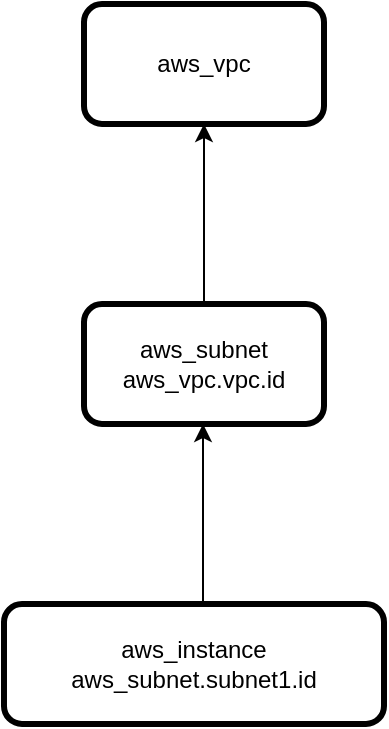 <mxfile version="16.0.0" type="device" pages="6"><diagram id="b5oJCEWMyFYrRd6jnJKM" name="Page-1"><mxGraphModel dx="1421" dy="799" grid="1" gridSize="10" guides="1" tooltips="1" connect="1" arrows="1" fold="1" page="1" pageScale="1" pageWidth="850" pageHeight="1100" math="0" shadow="0"><root><mxCell id="0"/><mxCell id="1" parent="0"/><mxCell id="KH8iNM44NsBBeB5rh1bY-1" value="aws_vpc" style="rounded=1;whiteSpace=wrap;html=1;strokeWidth=3;" parent="1" vertex="1"><mxGeometry x="340" y="180" width="120" height="60" as="geometry"/></mxCell><mxCell id="KH8iNM44NsBBeB5rh1bY-2" value="aws_subnet&lt;br&gt;aws_vpc.vpc.id" style="rounded=1;whiteSpace=wrap;html=1;strokeWidth=3;" parent="1" vertex="1"><mxGeometry x="340" y="330" width="120" height="60" as="geometry"/></mxCell><mxCell id="KH8iNM44NsBBeB5rh1bY-3" value="aws_instance&lt;br&gt;aws_subnet.subnet1.id" style="rounded=1;whiteSpace=wrap;html=1;strokeWidth=3;" parent="1" vertex="1"><mxGeometry x="300" y="480" width="190" height="60" as="geometry"/></mxCell><mxCell id="KH8iNM44NsBBeB5rh1bY-5" value="" style="endArrow=classic;html=1;rounded=0;exitX=0.5;exitY=0;exitDx=0;exitDy=0;" parent="1" source="KH8iNM44NsBBeB5rh1bY-2" edge="1"><mxGeometry width="50" height="50" relative="1" as="geometry"><mxPoint x="350" y="290" as="sourcePoint"/><mxPoint x="400" y="240" as="targetPoint"/></mxGeometry></mxCell><mxCell id="KH8iNM44NsBBeB5rh1bY-6" value="" style="endArrow=classic;html=1;rounded=0;exitX=0.5;exitY=0;exitDx=0;exitDy=0;" parent="1" edge="1"><mxGeometry width="50" height="50" relative="1" as="geometry"><mxPoint x="399.5" y="480" as="sourcePoint"/><mxPoint x="399.5" y="390" as="targetPoint"/></mxGeometry></mxCell></root></mxGraphModel></diagram><diagram id="yXFdzVb-WNefUGYK2Us4" name="Page-2"><mxGraphModel dx="1422" dy="800" grid="1" gridSize="10" guides="1" tooltips="1" connect="1" arrows="1" fold="1" page="1" pageScale="1" pageWidth="850" pageHeight="1100" math="0" shadow="0"><root><mxCell id="MukCajckhvl_l8_VbR9M-0"/><mxCell id="MukCajckhvl_l8_VbR9M-1" parent="MukCajckhvl_l8_VbR9M-0"/><mxCell id="MukCajckhvl_l8_VbR9M-2" value="aws_iam_role" style="rounded=1;whiteSpace=wrap;html=1;strokeWidth=3;" parent="MukCajckhvl_l8_VbR9M-1" vertex="1"><mxGeometry x="285" y="180" width="230" height="60" as="geometry"/></mxCell><mxCell id="MukCajckhvl_l8_VbR9M-4" value="aws_instance" style="rounded=1;whiteSpace=wrap;html=1;strokeWidth=3;" parent="MukCajckhvl_l8_VbR9M-1" vertex="1"><mxGeometry x="130" y="440" width="230" height="60" as="geometry"/></mxCell><mxCell id="MukCajckhvl_l8_VbR9M-6" value="" style="endArrow=classic;html=1;rounded=0;exitX=0.5;exitY=0;exitDx=0;exitDy=0;" parent="MukCajckhvl_l8_VbR9M-1" source="MukCajckhvl_l8_VbR9M-8" edge="1"><mxGeometry width="50" height="50" relative="1" as="geometry"><mxPoint x="390" y="330" as="sourcePoint"/><mxPoint x="390" y="240" as="targetPoint"/></mxGeometry></mxCell><mxCell id="MukCajckhvl_l8_VbR9M-7" value="aws_iam_role_policy" style="rounded=1;whiteSpace=wrap;html=1;strokeWidth=3;" parent="MukCajckhvl_l8_VbR9M-1" vertex="1"><mxGeometry x="440" y="320" width="230" height="60" as="geometry"/></mxCell><mxCell id="MukCajckhvl_l8_VbR9M-8" value="aws_iam_instance_profile" style="rounded=1;whiteSpace=wrap;html=1;strokeWidth=3;" parent="MukCajckhvl_l8_VbR9M-1" vertex="1"><mxGeometry x="130" y="320" width="230" height="60" as="geometry"/></mxCell><mxCell id="MukCajckhvl_l8_VbR9M-9" value="" style="endArrow=classic;html=1;rounded=0;exitX=0.5;exitY=0;exitDx=0;exitDy=0;" parent="MukCajckhvl_l8_VbR9M-1" source="MukCajckhvl_l8_VbR9M-7" edge="1"><mxGeometry width="50" height="50" relative="1" as="geometry"><mxPoint x="400" y="430" as="sourcePoint"/><mxPoint x="390" y="240" as="targetPoint"/></mxGeometry></mxCell><mxCell id="MukCajckhvl_l8_VbR9M-10" value="depends_on" style="rounded=0;whiteSpace=wrap;html=1;strokeWidth=3;" parent="MukCajckhvl_l8_VbR9M-1" vertex="1"><mxGeometry x="510" y="450" width="90" height="40" as="geometry"/></mxCell><mxCell id="MukCajckhvl_l8_VbR9M-11" value="" style="endArrow=none;dashed=1;html=1;rounded=0;entryX=0;entryY=0.5;entryDx=0;entryDy=0;" parent="MukCajckhvl_l8_VbR9M-1" target="MukCajckhvl_l8_VbR9M-10" edge="1"><mxGeometry width="50" height="50" relative="1" as="geometry"><mxPoint x="360" y="470" as="sourcePoint"/><mxPoint x="410" y="420" as="targetPoint"/></mxGeometry></mxCell><mxCell id="MukCajckhvl_l8_VbR9M-12" value="" style="endArrow=classic;html=1;rounded=0;exitX=0.433;exitY=0;exitDx=0;exitDy=0;exitPerimeter=0;dashed=1;" parent="MukCajckhvl_l8_VbR9M-1" source="MukCajckhvl_l8_VbR9M-10" edge="1"><mxGeometry width="50" height="50" relative="1" as="geometry"><mxPoint x="500" y="430" as="sourcePoint"/><mxPoint x="550" y="380" as="targetPoint"/></mxGeometry></mxCell><mxCell id="MukCajckhvl_l8_VbR9M-13" value="" style="endArrow=classic;html=1;rounded=0;exitX=0.474;exitY=-0.017;exitDx=0;exitDy=0;exitPerimeter=0;" parent="MukCajckhvl_l8_VbR9M-1" source="MukCajckhvl_l8_VbR9M-4" edge="1"><mxGeometry width="50" height="50" relative="1" as="geometry"><mxPoint x="190" y="430" as="sourcePoint"/><mxPoint x="240" y="380" as="targetPoint"/></mxGeometry></mxCell></root></mxGraphModel></diagram><diagram id="KLUEUSGqEvqKGlzYz3b6" name="Page-3"><mxGraphModel dx="1422" dy="800" grid="1" gridSize="10" guides="1" tooltips="1" connect="1" arrows="1" fold="1" page="1" pageScale="1" pageWidth="850" pageHeight="1100" math="0" shadow="0"><root><mxCell id="8Cy2cxIcTG0C7WHzA7dQ-0"/><mxCell id="8Cy2cxIcTG0C7WHzA7dQ-1" parent="8Cy2cxIcTG0C7WHzA7dQ-0"/><mxCell id="8Cy2cxIcTG0C7WHzA7dQ-9" value="" style="rounded=0;whiteSpace=wrap;html=1;fillColor=none;dashed=1;strokeWidth=4;" vertex="1" parent="8Cy2cxIcTG0C7WHzA7dQ-1"><mxGeometry x="160" y="110" width="340" height="320" as="geometry"/></mxCell><mxCell id="8Cy2cxIcTG0C7WHzA7dQ-10" value="" style="rounded=0;whiteSpace=wrap;html=1;strokeWidth=2;fillColor=none;" vertex="1" parent="8Cy2cxIcTG0C7WHzA7dQ-1"><mxGeometry x="140" y="79" width="380" height="381" as="geometry"/></mxCell><mxCell id="8Cy2cxIcTG0C7WHzA7dQ-2" value="" style="outlineConnect=0;dashed=0;verticalLabelPosition=bottom;verticalAlign=top;align=center;html=1;shape=mxgraph.aws3.virtual_private_cloud;fillColor=#F58534;gradientColor=none;" vertex="1" parent="8Cy2cxIcTG0C7WHzA7dQ-1"><mxGeometry x="288.5" y="360" width="79.5" height="54" as="geometry"/></mxCell><mxCell id="8Cy2cxIcTG0C7WHzA7dQ-3" value="" style="sketch=0;points=[[0,0,0],[0.25,0,0],[0.5,0,0],[0.75,0,0],[1,0,0],[0,1,0],[0.25,1,0],[0.5,1,0],[0.75,1,0],[1,1,0],[0,0.25,0],[0,0.5,0],[0,0.75,0],[1,0.25,0],[1,0.5,0],[1,0.75,0]];outlineConnect=0;fontColor=#232F3E;gradientColor=#F78E04;gradientDirection=north;fillColor=#D05C17;strokeColor=#ffffff;dashed=0;verticalLabelPosition=bottom;verticalAlign=top;align=center;html=1;fontSize=12;fontStyle=0;aspect=fixed;shape=mxgraph.aws4.resourceIcon;resIcon=mxgraph.aws4.ec2;" vertex="1" parent="8Cy2cxIcTG0C7WHzA7dQ-1"><mxGeometry x="290" y="170" width="78" height="78" as="geometry"/></mxCell><mxCell id="8Cy2cxIcTG0C7WHzA7dQ-4" value="" style="rounded=1;arcSize=10;dashed=0;fillColor=none;gradientColor=none;strokeWidth=2;" vertex="1" parent="8Cy2cxIcTG0C7WHzA7dQ-1"><mxGeometry x="229" y="140" width="200" height="200" as="geometry"/></mxCell><mxCell id="8Cy2cxIcTG0C7WHzA7dQ-6" value="subnet-1" style="text;html=1;strokeColor=none;fillColor=none;align=center;verticalAlign=middle;whiteSpace=wrap;rounded=0;" vertex="1" parent="8Cy2cxIcTG0C7WHzA7dQ-1"><mxGeometry x="298.25" y="280" width="60" height="30" as="geometry"/></mxCell><mxCell id="8Cy2cxIcTG0C7WHzA7dQ-7" value="" style="outlineConnect=0;dashed=0;verticalLabelPosition=bottom;verticalAlign=top;align=center;html=1;shape=mxgraph.aws3.internet_gateway;fillColor=#F58534;gradientColor=none;" vertex="1" parent="8Cy2cxIcTG0C7WHzA7dQ-1"><mxGeometry x="500" y="440" width="49" height="52" as="geometry"/></mxCell></root></mxGraphModel></diagram><diagram id="FNn7n5TGP1hnqBJHpbDO" name="Page-4"><mxGraphModel dx="1422" dy="800" grid="1" gridSize="10" guides="1" tooltips="1" connect="1" arrows="1" fold="1" page="1" pageScale="1" pageWidth="850" pageHeight="1100" math="0" shadow="0"><root><mxCell id="NzP8y8UrugyRb5gv5aeu-0"/><mxCell id="NzP8y8UrugyRb5gv5aeu-1" parent="NzP8y8UrugyRb5gv5aeu-0"/><mxCell id="NzP8y8UrugyRb5gv5aeu-4" value="" style="rounded=1;arcSize=10;dashed=0;fillColor=none;gradientColor=none;strokeWidth=2;" vertex="1" parent="NzP8y8UrugyRb5gv5aeu-1"><mxGeometry x="229" y="140" width="200" height="200" as="geometry"/></mxCell><mxCell id="NzP8y8UrugyRb5gv5aeu-17" value="" style="rounded=1;arcSize=10;dashed=0;fillColor=none;gradientColor=none;strokeWidth=2;" vertex="1" parent="NzP8y8UrugyRb5gv5aeu-1"><mxGeometry x="679.75" y="140" width="200" height="200" as="geometry"/></mxCell><mxCell id="NzP8y8UrugyRb5gv5aeu-7" value="" style="rounded=0;whiteSpace=wrap;html=1;fillColor=none;dashed=1;strokeWidth=4;" vertex="1" parent="NzP8y8UrugyRb5gv5aeu-1"><mxGeometry x="160" y="110" width="780" height="320" as="geometry"/></mxCell><mxCell id="NzP8y8UrugyRb5gv5aeu-3" value="" style="sketch=0;points=[[0,0,0],[0.25,0,0],[0.5,0,0],[0.75,0,0],[1,0,0],[0,1,0],[0.25,1,0],[0.5,1,0],[0.75,1,0],[1,1,0],[0,0.25,0],[0,0.5,0],[0,0.75,0],[1,0.25,0],[1,0.5,0],[1,0.75,0]];outlineConnect=0;fontColor=#232F3E;gradientColor=#F78E04;gradientDirection=north;fillColor=#D05C17;strokeColor=#ffffff;dashed=0;verticalLabelPosition=bottom;verticalAlign=top;align=center;html=1;fontSize=12;fontStyle=0;aspect=fixed;shape=mxgraph.aws4.resourceIcon;resIcon=mxgraph.aws4.ec2;" vertex="1" parent="NzP8y8UrugyRb5gv5aeu-1"><mxGeometry x="290" y="170" width="78" height="78" as="geometry"/></mxCell><mxCell id="NzP8y8UrugyRb5gv5aeu-6" value="subnet-1 AZ-1" style="text;html=1;strokeColor=none;fillColor=none;align=center;verticalAlign=middle;whiteSpace=wrap;rounded=0;" vertex="1" parent="NzP8y8UrugyRb5gv5aeu-1"><mxGeometry x="298.25" y="280" width="60" height="30" as="geometry"/></mxCell><mxCell id="NzP8y8UrugyRb5gv5aeu-8" value="" style="rounded=0;whiteSpace=wrap;html=1;strokeWidth=2;fillColor=none;" vertex="1" parent="NzP8y8UrugyRb5gv5aeu-1"><mxGeometry x="115" y="79.5" width="870" height="381" as="geometry"/></mxCell><mxCell id="NzP8y8UrugyRb5gv5aeu-2" value="" style="outlineConnect=0;dashed=0;verticalLabelPosition=bottom;verticalAlign=top;align=center;html=1;shape=mxgraph.aws3.virtual_private_cloud;fillColor=#F58534;gradientColor=none;" vertex="1" parent="NzP8y8UrugyRb5gv5aeu-1"><mxGeometry x="514.75" y="360" width="79.5" height="54" as="geometry"/></mxCell><mxCell id="NzP8y8UrugyRb5gv5aeu-9" value="" style="outlineConnect=0;dashed=0;verticalLabelPosition=bottom;verticalAlign=top;align=center;html=1;shape=mxgraph.aws3.internet_gateway;fillColor=#F58534;gradientColor=none;" vertex="1" parent="NzP8y8UrugyRb5gv5aeu-1"><mxGeometry x="960" y="440" width="49" height="52" as="geometry"/></mxCell><mxCell id="NzP8y8UrugyRb5gv5aeu-15" value="" style="sketch=0;points=[[0,0,0],[0.25,0,0],[0.5,0,0],[0.75,0,0],[1,0,0],[0,1,0],[0.25,1,0],[0.5,1,0],[0.75,1,0],[1,1,0],[0,0.25,0],[0,0.5,0],[0,0.75,0],[1,0.25,0],[1,0.5,0],[1,0.75,0]];outlineConnect=0;fontColor=#232F3E;gradientColor=#F78E04;gradientDirection=north;fillColor=#D05C17;strokeColor=#ffffff;dashed=0;verticalLabelPosition=bottom;verticalAlign=top;align=center;html=1;fontSize=12;fontStyle=0;aspect=fixed;shape=mxgraph.aws4.resourceIcon;resIcon=mxgraph.aws4.ec2;" vertex="1" parent="NzP8y8UrugyRb5gv5aeu-1"><mxGeometry x="741.5" y="155" width="78" height="78" as="geometry"/></mxCell><mxCell id="NzP8y8UrugyRb5gv5aeu-16" value="subnet-2 AZ-2" style="text;html=1;strokeColor=none;fillColor=none;align=center;verticalAlign=middle;whiteSpace=wrap;rounded=0;" vertex="1" parent="NzP8y8UrugyRb5gv5aeu-1"><mxGeometry x="750.5" y="280" width="60" height="30" as="geometry"/></mxCell><mxCell id="kKu8uuwvvXdXx7_gs_oZ-0" value="" style="outlineConnect=0;dashed=0;verticalLabelPosition=bottom;verticalAlign=top;align=center;html=1;shape=mxgraph.aws3.classic_load_balancer;fillColor=#F58534;gradientColor=none;strokeWidth=2;" vertex="1" parent="NzP8y8UrugyRb5gv5aeu-1"><mxGeometry x="514.75" y="60" width="69" height="72" as="geometry"/></mxCell></root></mxGraphModel></diagram><diagram id="JGYHu8fTG3HheNsZsPUm" name="Page-5"><mxGraphModel dx="1422" dy="800" grid="1" gridSize="10" guides="1" tooltips="1" connect="1" arrows="1" fold="1" page="1" pageScale="1" pageWidth="850" pageHeight="1100" math="0" shadow="0"><root><mxCell id="FoR4dEXcV-ODCqGeyC3K-0"/><mxCell id="FoR4dEXcV-ODCqGeyC3K-1" parent="FoR4dEXcV-ODCqGeyC3K-0"/><mxCell id="FoR4dEXcV-ODCqGeyC3K-2" value="" style="rounded=1;arcSize=10;dashed=0;fillColor=none;gradientColor=none;strokeWidth=2;" vertex="1" parent="FoR4dEXcV-ODCqGeyC3K-1"><mxGeometry x="229" y="140" width="200" height="200" as="geometry"/></mxCell><mxCell id="FoR4dEXcV-ODCqGeyC3K-3" value="" style="rounded=1;arcSize=10;dashed=0;fillColor=none;gradientColor=none;strokeWidth=2;" vertex="1" parent="FoR4dEXcV-ODCqGeyC3K-1"><mxGeometry x="679.75" y="140" width="200" height="200" as="geometry"/></mxCell><mxCell id="FoR4dEXcV-ODCqGeyC3K-4" value="" style="rounded=0;whiteSpace=wrap;html=1;fillColor=none;dashed=1;strokeWidth=4;" vertex="1" parent="FoR4dEXcV-ODCqGeyC3K-1"><mxGeometry x="160" y="110" width="780" height="320" as="geometry"/></mxCell><mxCell id="FoR4dEXcV-ODCqGeyC3K-5" value="" style="sketch=0;points=[[0,0,0],[0.25,0,0],[0.5,0,0],[0.75,0,0],[1,0,0],[0,1,0],[0.25,1,0],[0.5,1,0],[0.75,1,0],[1,1,0],[0,0.25,0],[0,0.5,0],[0,0.75,0],[1,0.25,0],[1,0.5,0],[1,0.75,0]];outlineConnect=0;fontColor=#232F3E;gradientColor=#F78E04;gradientDirection=north;fillColor=#D05C17;strokeColor=#ffffff;dashed=0;verticalLabelPosition=bottom;verticalAlign=top;align=center;html=1;fontSize=12;fontStyle=0;aspect=fixed;shape=mxgraph.aws4.resourceIcon;resIcon=mxgraph.aws4.ec2;" vertex="1" parent="FoR4dEXcV-ODCqGeyC3K-1"><mxGeometry x="290" y="170" width="78" height="78" as="geometry"/></mxCell><mxCell id="FoR4dEXcV-ODCqGeyC3K-6" value="subnet-1 AZ-1" style="text;html=1;strokeColor=none;fillColor=none;align=center;verticalAlign=middle;whiteSpace=wrap;rounded=0;" vertex="1" parent="FoR4dEXcV-ODCqGeyC3K-1"><mxGeometry x="298.25" y="280" width="60" height="30" as="geometry"/></mxCell><mxCell id="FoR4dEXcV-ODCqGeyC3K-7" value="" style="rounded=0;whiteSpace=wrap;html=1;strokeWidth=2;fillColor=none;" vertex="1" parent="FoR4dEXcV-ODCqGeyC3K-1"><mxGeometry x="115" y="79.5" width="870" height="381" as="geometry"/></mxCell><mxCell id="FoR4dEXcV-ODCqGeyC3K-8" value="" style="outlineConnect=0;dashed=0;verticalLabelPosition=bottom;verticalAlign=top;align=center;html=1;shape=mxgraph.aws3.virtual_private_cloud;fillColor=#F58534;gradientColor=none;" vertex="1" parent="FoR4dEXcV-ODCqGeyC3K-1"><mxGeometry x="514.75" y="360" width="79.5" height="54" as="geometry"/></mxCell><mxCell id="FoR4dEXcV-ODCqGeyC3K-9" value="" style="outlineConnect=0;dashed=0;verticalLabelPosition=bottom;verticalAlign=top;align=center;html=1;shape=mxgraph.aws3.internet_gateway;fillColor=#F58534;gradientColor=none;" vertex="1" parent="FoR4dEXcV-ODCqGeyC3K-1"><mxGeometry x="960" y="440" width="49" height="52" as="geometry"/></mxCell><mxCell id="FoR4dEXcV-ODCqGeyC3K-10" value="" style="sketch=0;points=[[0,0,0],[0.25,0,0],[0.5,0,0],[0.75,0,0],[1,0,0],[0,1,0],[0.25,1,0],[0.5,1,0],[0.75,1,0],[1,1,0],[0,0.25,0],[0,0.5,0],[0,0.75,0],[1,0.25,0],[1,0.5,0],[1,0.75,0]];outlineConnect=0;fontColor=#232F3E;gradientColor=#F78E04;gradientDirection=north;fillColor=#D05C17;strokeColor=#ffffff;dashed=0;verticalLabelPosition=bottom;verticalAlign=top;align=center;html=1;fontSize=12;fontStyle=0;aspect=fixed;shape=mxgraph.aws4.resourceIcon;resIcon=mxgraph.aws4.ec2;" vertex="1" parent="FoR4dEXcV-ODCqGeyC3K-1"><mxGeometry x="741.5" y="155" width="78" height="78" as="geometry"/></mxCell><mxCell id="FoR4dEXcV-ODCqGeyC3K-11" value="subnet-2 AZ-2" style="text;html=1;strokeColor=none;fillColor=none;align=center;verticalAlign=middle;whiteSpace=wrap;rounded=0;" vertex="1" parent="FoR4dEXcV-ODCqGeyC3K-1"><mxGeometry x="750.5" y="280" width="60" height="30" as="geometry"/></mxCell><mxCell id="FoR4dEXcV-ODCqGeyC3K-12" value="" style="outlineConnect=0;dashed=0;verticalLabelPosition=bottom;verticalAlign=top;align=center;html=1;shape=mxgraph.aws3.classic_load_balancer;fillColor=#F58534;gradientColor=none;strokeWidth=2;" vertex="1" parent="FoR4dEXcV-ODCqGeyC3K-1"><mxGeometry x="514.75" y="60" width="69" height="72" as="geometry"/></mxCell><mxCell id="FoR4dEXcV-ODCqGeyC3K-13" value="" style="outlineConnect=0;dashed=0;verticalLabelPosition=bottom;verticalAlign=top;align=center;html=1;shape=mxgraph.aws3.bucket_with_objects;fillColor=#E05243;gradientColor=none;strokeWidth=2;" vertex="1" parent="FoR4dEXcV-ODCqGeyC3K-1"><mxGeometry x="290" y="580" width="60" height="61.5" as="geometry"/></mxCell><mxCell id="FoR4dEXcV-ODCqGeyC3K-14" value="" style="sketch=0;pointerEvents=1;shadow=0;dashed=0;html=1;strokeColor=none;fillColor=#505050;labelPosition=center;verticalLabelPosition=bottom;verticalAlign=top;outlineConnect=0;align=center;shape=mxgraph.office.concepts.web_page;" vertex="1" parent="FoR4dEXcV-ODCqGeyC3K-1"><mxGeometry x="298.25" y="710" width="50" height="54" as="geometry"/></mxCell><mxCell id="FoR4dEXcV-ODCqGeyC3K-15" value="" style="endArrow=classic;html=1;rounded=0;" edge="1" parent="FoR4dEXcV-ODCqGeyC3K-1"><mxGeometry width="50" height="50" relative="1" as="geometry"><mxPoint x="320" y="700" as="sourcePoint"/><mxPoint x="320" y="650" as="targetPoint"/></mxGeometry></mxCell><mxCell id="FoR4dEXcV-ODCqGeyC3K-18" value="" style="endArrow=classic;html=1;rounded=0;dashed=1;" edge="1" parent="FoR4dEXcV-ODCqGeyC3K-1"><mxGeometry width="50" height="50" relative="1" as="geometry"><mxPoint x="319.5" y="340" as="sourcePoint"/><mxPoint x="320" y="570" as="targetPoint"/></mxGeometry></mxCell><mxCell id="FoR4dEXcV-ODCqGeyC3K-19" value="" style="endArrow=classic;html=1;rounded=0;dashed=1;" edge="1" parent="FoR4dEXcV-ODCqGeyC3K-1"><mxGeometry width="50" height="50" relative="1" as="geometry"><mxPoint x="768.75" y="340" as="sourcePoint"/><mxPoint x="350" y="610" as="targetPoint"/><Array as="points"><mxPoint x="769" y="610"/></Array></mxGeometry></mxCell></root></mxGraphModel></diagram><diagram id="mvW2-im6FzcC6CCewZdt" name="Page-6"><mxGraphModel dx="1421" dy="799" grid="1" gridSize="10" guides="1" tooltips="1" connect="1" arrows="1" fold="1" page="1" pageScale="1" pageWidth="850" pageHeight="1100" math="0" shadow="0"><root><mxCell id="Um9vtxeuA9d53YDTD32n-0"/><mxCell id="Um9vtxeuA9d53YDTD32n-1" parent="Um9vtxeuA9d53YDTD32n-0"/><mxCell id="Um9vtxeuA9d53YDTD32n-2" value="&lt;h1&gt;Terraform Workflow&lt;/h1&gt;&lt;p&gt;$ terraform init&lt;/p&gt;" style="text;html=1;strokeColor=none;fillColor=none;spacing=5;spacingTop=-20;whiteSpace=wrap;overflow=hidden;rounded=0;" vertex="1" parent="Um9vtxeuA9d53YDTD32n-1"><mxGeometry x="160" y="10" width="480" height="120" as="geometry"/></mxCell><mxCell id="Um9vtxeuA9d53YDTD32n-3" value="" style="image;html=1;image=img/lib/clip_art/general/Empty_Folder_128x128.png;fontFamily=Verdana;" vertex="1" parent="Um9vtxeuA9d53YDTD32n-1"><mxGeometry x="80" y="130" width="80" height="80" as="geometry"/></mxCell><mxCell id="Um9vtxeuA9d53YDTD32n-4" value="" style="sketch=0;outlineConnect=0;gradientColor=none;fontColor=#545B64;strokeColor=none;fillColor=#879196;dashed=0;verticalLabelPosition=bottom;verticalAlign=top;align=center;html=1;fontSize=12;fontStyle=0;aspect=fixed;shape=mxgraph.aws4.illustration_desktop;pointerEvents=1;fontFamily=Verdana;" vertex="1" parent="Um9vtxeuA9d53YDTD32n-1"><mxGeometry x="180" y="290" width="100" height="91" as="geometry"/></mxCell><mxCell id="Um9vtxeuA9d53YDTD32n-5" value="" style="verticalLabelPosition=bottom;html=1;verticalAlign=top;align=center;strokeColor=none;fillColor=#00BEF2;shape=mxgraph.azure.code_file;pointerEvents=1;fontFamily=Verdana;" vertex="1" parent="Um9vtxeuA9d53YDTD32n-1"><mxGeometry x="300" y="160" width="47.5" height="50" as="geometry"/></mxCell><mxCell id="Um9vtxeuA9d53YDTD32n-6" value="" style="shape=image;html=1;verticalAlign=top;verticalLabelPosition=bottom;labelBackgroundColor=#ffffff;imageAspect=0;aspect=fixed;image=https://cdn2.iconfinder.com/data/icons/essential-web-5/50/puzzle-solution-problem-challenge-resolution-128.png;fontFamily=Verdana;" vertex="1" parent="Um9vtxeuA9d53YDTD32n-1"><mxGeometry x="401" y="300" width="48" height="48" as="geometry"/></mxCell><mxCell id="Um9vtxeuA9d53YDTD32n-7" value="" style="endArrow=classic;html=1;rounded=0;fontFamily=Verdana;exitX=1;exitY=1;exitDx=0;exitDy=0;" edge="1" parent="Um9vtxeuA9d53YDTD32n-1" source="Um9vtxeuA9d53YDTD32n-3" target="Um9vtxeuA9d53YDTD32n-4"><mxGeometry width="50" height="50" relative="1" as="geometry"><mxPoint x="150" y="260" as="sourcePoint"/><mxPoint x="200" y="210" as="targetPoint"/></mxGeometry></mxCell><mxCell id="Um9vtxeuA9d53YDTD32n-8" value="" style="endArrow=classic;html=1;rounded=0;fontFamily=Verdana;entryX=0.04;entryY=0.96;entryDx=0;entryDy=0;entryPerimeter=0;" edge="1" parent="Um9vtxeuA9d53YDTD32n-1" target="Um9vtxeuA9d53YDTD32n-5"><mxGeometry width="50" height="50" relative="1" as="geometry"><mxPoint x="250" y="290" as="sourcePoint"/><mxPoint x="300" y="240" as="targetPoint"/></mxGeometry></mxCell><mxCell id="Um9vtxeuA9d53YDTD32n-9" value="" style="endArrow=classic;html=1;rounded=0;fontFamily=Verdana;" edge="1" parent="Um9vtxeuA9d53YDTD32n-1"><mxGeometry width="50" height="50" relative="1" as="geometry"><mxPoint x="290" y="330" as="sourcePoint"/><mxPoint x="398" y="330" as="targetPoint"/></mxGeometry></mxCell><mxCell id="Um9vtxeuA9d53YDTD32n-10" value="1" style="text;html=1;strokeColor=none;fillColor=none;align=center;verticalAlign=middle;whiteSpace=wrap;rounded=0;fontFamily=Helvetica;" vertex="1" parent="Um9vtxeuA9d53YDTD32n-1"><mxGeometry x="120" y="250" width="60" height="30" as="geometry"/></mxCell><mxCell id="Um9vtxeuA9d53YDTD32n-11" value="2" style="text;html=1;strokeColor=none;fillColor=none;align=center;verticalAlign=middle;whiteSpace=wrap;rounded=0;fontFamily=Helvetica;" vertex="1" parent="Um9vtxeuA9d53YDTD32n-1"><mxGeometry x="293.75" y="250" width="60" height="30" as="geometry"/></mxCell><mxCell id="Um9vtxeuA9d53YDTD32n-12" value="3" style="text;html=1;strokeColor=none;fillColor=none;align=center;verticalAlign=middle;whiteSpace=wrap;rounded=0;fontFamily=Helvetica;" vertex="1" parent="Um9vtxeuA9d53YDTD32n-1"><mxGeometry x="310" y="340" width="60" height="30" as="geometry"/></mxCell><mxCell id="Um9vtxeuA9d53YDTD32n-13" value="&lt;h1&gt;Terraform Workflow&lt;/h1&gt;&lt;p&gt;$ terraform plan&lt;/p&gt;" style="text;html=1;strokeColor=none;fillColor=none;spacing=5;spacingTop=-20;whiteSpace=wrap;overflow=hidden;rounded=0;" vertex="1" parent="Um9vtxeuA9d53YDTD32n-1"><mxGeometry x="160" y="440" width="480" height="120" as="geometry"/></mxCell><mxCell id="Um9vtxeuA9d53YDTD32n-14" value="" style="image;html=1;image=img/lib/clip_art/general/Empty_Folder_128x128.png;fontFamily=Verdana;" vertex="1" parent="Um9vtxeuA9d53YDTD32n-1"><mxGeometry x="80" y="560" width="80" height="80" as="geometry"/></mxCell><mxCell id="Um9vtxeuA9d53YDTD32n-15" value="" style="sketch=0;outlineConnect=0;gradientColor=none;fontColor=#545B64;strokeColor=none;fillColor=#879196;dashed=0;verticalLabelPosition=bottom;verticalAlign=top;align=center;html=1;fontSize=12;fontStyle=0;aspect=fixed;shape=mxgraph.aws4.illustration_desktop;pointerEvents=1;fontFamily=Verdana;" vertex="1" parent="Um9vtxeuA9d53YDTD32n-1"><mxGeometry x="180" y="720" width="100" height="91" as="geometry"/></mxCell><mxCell id="Um9vtxeuA9d53YDTD32n-16" value="" style="verticalLabelPosition=bottom;html=1;verticalAlign=top;align=center;strokeColor=none;fillColor=#00BEF2;shape=mxgraph.azure.code_file;pointerEvents=1;fontFamily=Verdana;" vertex="1" parent="Um9vtxeuA9d53YDTD32n-1"><mxGeometry x="300" y="590" width="47.5" height="50" as="geometry"/></mxCell><mxCell id="Um9vtxeuA9d53YDTD32n-17" value="" style="shape=image;html=1;verticalAlign=top;verticalLabelPosition=bottom;labelBackgroundColor=#ffffff;imageAspect=0;aspect=fixed;image=https://cdn2.iconfinder.com/data/icons/essential-web-5/50/puzzle-solution-problem-challenge-resolution-128.png;fontFamily=Verdana;" vertex="1" parent="Um9vtxeuA9d53YDTD32n-1"><mxGeometry x="401" y="730" width="48" height="48" as="geometry"/></mxCell><mxCell id="Um9vtxeuA9d53YDTD32n-18" value="" style="endArrow=classic;html=1;rounded=0;fontFamily=Verdana;exitX=1;exitY=1;exitDx=0;exitDy=0;" edge="1" parent="Um9vtxeuA9d53YDTD32n-1" source="Um9vtxeuA9d53YDTD32n-14" target="Um9vtxeuA9d53YDTD32n-15"><mxGeometry width="50" height="50" relative="1" as="geometry"><mxPoint x="150" y="690" as="sourcePoint"/><mxPoint x="200" y="640" as="targetPoint"/></mxGeometry></mxCell><mxCell id="Um9vtxeuA9d53YDTD32n-19" value="" style="endArrow=classic;html=1;rounded=0;fontFamily=Verdana;entryX=0.04;entryY=0.96;entryDx=0;entryDy=0;entryPerimeter=0;" edge="1" parent="Um9vtxeuA9d53YDTD32n-1" target="Um9vtxeuA9d53YDTD32n-16"><mxGeometry width="50" height="50" relative="1" as="geometry"><mxPoint x="250" y="720" as="sourcePoint"/><mxPoint x="300" y="670" as="targetPoint"/></mxGeometry></mxCell><mxCell id="Um9vtxeuA9d53YDTD32n-20" value="" style="endArrow=classic;html=1;rounded=0;fontFamily=Verdana;" edge="1" parent="Um9vtxeuA9d53YDTD32n-1"><mxGeometry width="50" height="50" relative="1" as="geometry"><mxPoint x="290" y="760" as="sourcePoint"/><mxPoint x="398" y="760" as="targetPoint"/></mxGeometry></mxCell><mxCell id="Um9vtxeuA9d53YDTD32n-21" value="1" style="text;html=1;strokeColor=none;fillColor=none;align=center;verticalAlign=middle;whiteSpace=wrap;rounded=0;fontFamily=Helvetica;" vertex="1" parent="Um9vtxeuA9d53YDTD32n-1"><mxGeometry x="120" y="680" width="60" height="30" as="geometry"/></mxCell><mxCell id="Um9vtxeuA9d53YDTD32n-22" value="2" style="text;html=1;strokeColor=none;fillColor=none;align=center;verticalAlign=middle;whiteSpace=wrap;rounded=0;fontFamily=Helvetica;" vertex="1" parent="Um9vtxeuA9d53YDTD32n-1"><mxGeometry x="293.75" y="680" width="60" height="30" as="geometry"/></mxCell><mxCell id="Um9vtxeuA9d53YDTD32n-23" value="3" style="text;html=1;strokeColor=none;fillColor=none;align=center;verticalAlign=middle;whiteSpace=wrap;rounded=0;fontFamily=Helvetica;" vertex="1" parent="Um9vtxeuA9d53YDTD32n-1"><mxGeometry x="310" y="770" width="60" height="30" as="geometry"/></mxCell><mxCell id="Um9vtxeuA9d53YDTD32n-24" value="" style="verticalLabelPosition=bottom;html=1;verticalAlign=top;align=center;strokeColor=none;fillColor=#00BEF2;shape=mxgraph.azure.cloud_service;fontFamily=Helvetica;" vertex="1" parent="Um9vtxeuA9d53YDTD32n-1"><mxGeometry x="580" y="734" width="50" height="40" as="geometry"/></mxCell><mxCell id="Um9vtxeuA9d53YDTD32n-25" value="" style="endArrow=classic;html=1;rounded=0;fontFamily=Verdana;" edge="1" parent="Um9vtxeuA9d53YDTD32n-1"><mxGeometry width="50" height="50" relative="1" as="geometry"><mxPoint x="460" y="758.5" as="sourcePoint"/><mxPoint x="568" y="758.5" as="targetPoint"/></mxGeometry></mxCell><mxCell id="Um9vtxeuA9d53YDTD32n-26" value="4" style="text;html=1;strokeColor=none;fillColor=none;align=center;verticalAlign=middle;whiteSpace=wrap;rounded=0;fontFamily=Helvetica;" vertex="1" parent="Um9vtxeuA9d53YDTD32n-1"><mxGeometry x="480" y="770" width="60" height="30" as="geometry"/></mxCell><mxCell id="Um9vtxeuA9d53YDTD32n-29" value="&lt;h1&gt;Terraform Workflow&lt;/h1&gt;&lt;p&gt;$ terraform plan&lt;/p&gt;" style="text;html=1;strokeColor=none;fillColor=none;spacing=5;spacingTop=-20;whiteSpace=wrap;overflow=hidden;rounded=0;" vertex="1" parent="Um9vtxeuA9d53YDTD32n-1"><mxGeometry x="160" y="880" width="480" height="120" as="geometry"/></mxCell><mxCell id="Um9vtxeuA9d53YDTD32n-30" value="" style="image;html=1;image=img/lib/clip_art/general/Empty_Folder_128x128.png;fontFamily=Verdana;" vertex="1" parent="Um9vtxeuA9d53YDTD32n-1"><mxGeometry x="80" y="1000" width="80" height="80" as="geometry"/></mxCell><mxCell id="Um9vtxeuA9d53YDTD32n-31" value="" style="sketch=0;outlineConnect=0;gradientColor=none;fontColor=#545B64;strokeColor=none;fillColor=#879196;dashed=0;verticalLabelPosition=bottom;verticalAlign=top;align=center;html=1;fontSize=12;fontStyle=0;aspect=fixed;shape=mxgraph.aws4.illustration_desktop;pointerEvents=1;fontFamily=Verdana;" vertex="1" parent="Um9vtxeuA9d53YDTD32n-1"><mxGeometry x="180" y="1160" width="100" height="91" as="geometry"/></mxCell><mxCell id="Um9vtxeuA9d53YDTD32n-32" value="" style="verticalLabelPosition=bottom;html=1;verticalAlign=top;align=center;strokeColor=none;fillColor=#00BEF2;shape=mxgraph.azure.code_file;pointerEvents=1;fontFamily=Verdana;" vertex="1" parent="Um9vtxeuA9d53YDTD32n-1"><mxGeometry x="300" y="1030" width="47.5" height="50" as="geometry"/></mxCell><mxCell id="Um9vtxeuA9d53YDTD32n-33" value="" style="shape=image;html=1;verticalAlign=top;verticalLabelPosition=bottom;labelBackgroundColor=#ffffff;imageAspect=0;aspect=fixed;image=https://cdn2.iconfinder.com/data/icons/essential-web-5/50/puzzle-solution-problem-challenge-resolution-128.png;fontFamily=Verdana;" vertex="1" parent="Um9vtxeuA9d53YDTD32n-1"><mxGeometry x="401" y="1170" width="48" height="48" as="geometry"/></mxCell><mxCell id="Um9vtxeuA9d53YDTD32n-34" value="" style="endArrow=classic;html=1;rounded=0;fontFamily=Verdana;entryX=0.04;entryY=0.96;entryDx=0;entryDy=0;entryPerimeter=0;" edge="1" parent="Um9vtxeuA9d53YDTD32n-1" target="Um9vtxeuA9d53YDTD32n-32"><mxGeometry width="50" height="50" relative="1" as="geometry"><mxPoint x="250" y="1160" as="sourcePoint"/><mxPoint x="300" y="1110" as="targetPoint"/></mxGeometry></mxCell><mxCell id="Um9vtxeuA9d53YDTD32n-35" value="" style="endArrow=classic;html=1;rounded=0;fontFamily=Verdana;" edge="1" parent="Um9vtxeuA9d53YDTD32n-1"><mxGeometry width="50" height="50" relative="1" as="geometry"><mxPoint x="290" y="1200" as="sourcePoint"/><mxPoint x="398" y="1200" as="targetPoint"/></mxGeometry></mxCell><mxCell id="Um9vtxeuA9d53YDTD32n-36" value="1" style="text;html=1;strokeColor=none;fillColor=none;align=center;verticalAlign=middle;whiteSpace=wrap;rounded=0;fontFamily=Helvetica;" vertex="1" parent="Um9vtxeuA9d53YDTD32n-1"><mxGeometry x="120" y="1120" width="60" height="30" as="geometry"/></mxCell><mxCell id="Um9vtxeuA9d53YDTD32n-37" value="2" style="text;html=1;strokeColor=none;fillColor=none;align=center;verticalAlign=middle;whiteSpace=wrap;rounded=0;fontFamily=Helvetica;" vertex="1" parent="Um9vtxeuA9d53YDTD32n-1"><mxGeometry x="293.75" y="1120" width="60" height="30" as="geometry"/></mxCell><mxCell id="Um9vtxeuA9d53YDTD32n-38" value="3" style="text;html=1;strokeColor=none;fillColor=none;align=center;verticalAlign=middle;whiteSpace=wrap;rounded=0;fontFamily=Helvetica;" vertex="1" parent="Um9vtxeuA9d53YDTD32n-1"><mxGeometry x="310" y="1210" width="60" height="30" as="geometry"/></mxCell><mxCell id="Um9vtxeuA9d53YDTD32n-39" value="" style="verticalLabelPosition=bottom;html=1;verticalAlign=top;align=center;strokeColor=none;fillColor=#00BEF2;shape=mxgraph.azure.cloud_service;fontFamily=Helvetica;" vertex="1" parent="Um9vtxeuA9d53YDTD32n-1"><mxGeometry x="580" y="1174" width="50" height="40" as="geometry"/></mxCell><mxCell id="Um9vtxeuA9d53YDTD32n-40" value="" style="endArrow=classic;html=1;rounded=0;fontFamily=Verdana;" edge="1" parent="Um9vtxeuA9d53YDTD32n-1"><mxGeometry width="50" height="50" relative="1" as="geometry"><mxPoint x="460" y="1198.5" as="sourcePoint"/><mxPoint x="568" y="1198.5" as="targetPoint"/></mxGeometry></mxCell><mxCell id="Um9vtxeuA9d53YDTD32n-41" value="4" style="text;html=1;strokeColor=none;fillColor=none;align=center;verticalAlign=middle;whiteSpace=wrap;rounded=0;fontFamily=Helvetica;" vertex="1" parent="Um9vtxeuA9d53YDTD32n-1"><mxGeometry x="480" y="1210" width="60" height="30" as="geometry"/></mxCell><mxCell id="Um9vtxeuA9d53YDTD32n-42" value="" style="endArrow=classic;html=1;rounded=0;fontFamily=Verdana;exitX=1;exitY=1;exitDx=0;exitDy=0;" edge="1" parent="Um9vtxeuA9d53YDTD32n-1"><mxGeometry width="50" height="50" relative="1" as="geometry"><mxPoint x="160" y="1080" as="sourcePoint"/><mxPoint x="204.657" y="1160.063" as="targetPoint"/></mxGeometry></mxCell><mxCell id="Um9vtxeuA9d53YDTD32n-44" value="" style="shape=image;html=1;verticalAlign=top;verticalLabelPosition=bottom;labelBackgroundColor=#ffffff;imageAspect=0;aspect=fixed;image=https://cdn0.iconfinder.com/data/icons/octicons/1024/file-text-128.png;fontFamily=Helvetica;" vertex="1" parent="Um9vtxeuA9d53YDTD32n-1"><mxGeometry x="586" y="1050" width="38" height="38" as="geometry"/></mxCell><mxCell id="Um9vtxeuA9d53YDTD32n-45" value="" style="endArrow=classic;html=1;rounded=0;fontFamily=Helvetica;" edge="1" parent="Um9vtxeuA9d53YDTD32n-1"><mxGeometry width="50" height="50" relative="1" as="geometry"><mxPoint x="600" y="1160" as="sourcePoint"/><mxPoint x="600" y="1100" as="targetPoint"/></mxGeometry></mxCell><mxCell id="Um9vtxeuA9d53YDTD32n-46" value="5" style="text;html=1;strokeColor=none;fillColor=none;align=center;verticalAlign=middle;whiteSpace=wrap;rounded=0;fontFamily=Helvetica;" vertex="1" parent="Um9vtxeuA9d53YDTD32n-1"><mxGeometry x="610" y="1120" width="60" height="30" as="geometry"/></mxCell></root></mxGraphModel></diagram></mxfile>